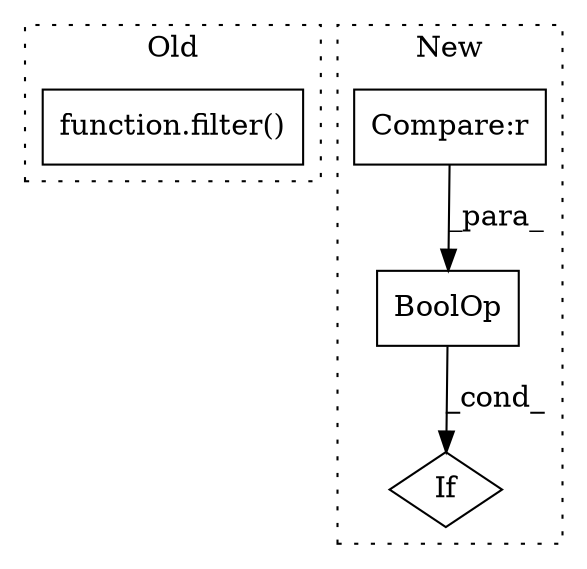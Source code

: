 digraph G {
subgraph cluster0 {
1 [label="function.filter()" a="75" s="1771,1829" l="7,1" shape="box"];
label = "Old";
style="dotted";
}
subgraph cluster1 {
2 [label="BoolOp" a="72" s="1851" l="66" shape="box"];
3 [label="If" a="96" s="1851" l="66" shape="diamond"];
4 [label="Compare:r" a="40" s="1851" l="28" shape="box"];
label = "New";
style="dotted";
}
2 -> 3 [label="_cond_"];
4 -> 2 [label="_para_"];
}